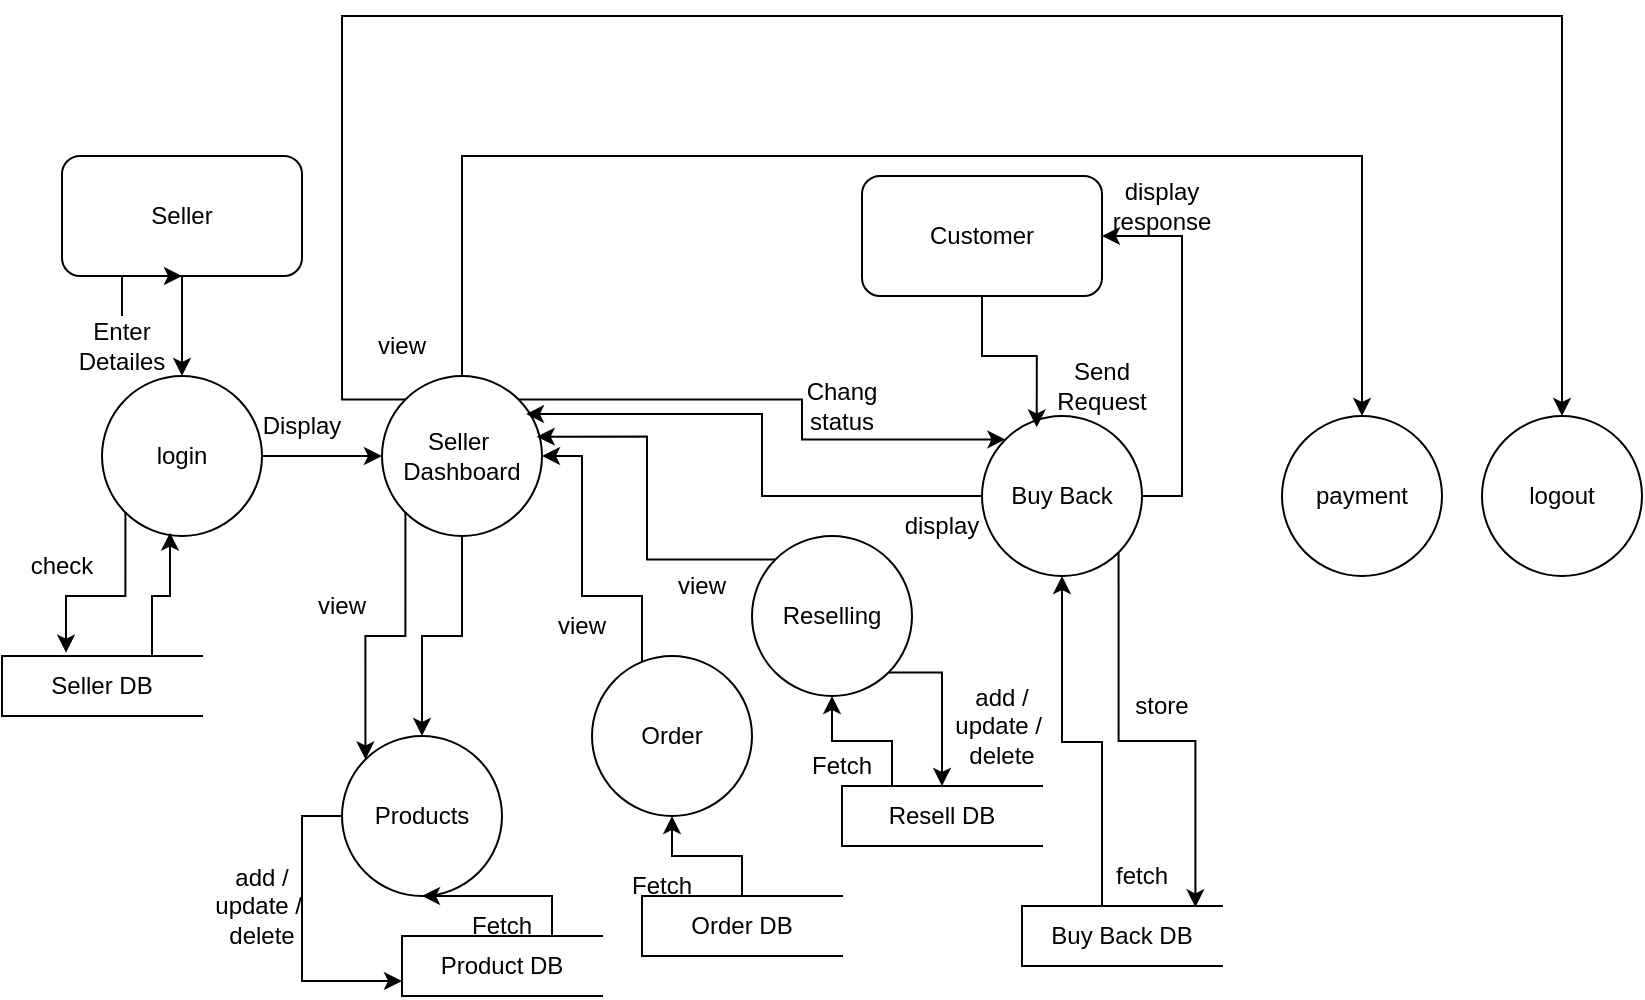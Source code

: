 <mxfile version="24.7.8">
  <diagram name="Page-1" id="DtThUZp2GI6F0C5K0l1S">
    <mxGraphModel dx="1020" dy="496" grid="1" gridSize="10" guides="1" tooltips="1" connect="1" arrows="1" fold="1" page="1" pageScale="1" pageWidth="850" pageHeight="1100" math="0" shadow="0">
      <root>
        <mxCell id="0" />
        <mxCell id="1" parent="0" />
        <mxCell id="3IbMD9qt2GUTavFWl-AV-3" style="edgeStyle=orthogonalEdgeStyle;rounded=0;orthogonalLoop=1;jettySize=auto;html=1;exitX=0.5;exitY=1;exitDx=0;exitDy=0;entryX=0.5;entryY=0;entryDx=0;entryDy=0;" edge="1" parent="1" source="3IbMD9qt2GUTavFWl-AV-1" target="3IbMD9qt2GUTavFWl-AV-2">
          <mxGeometry relative="1" as="geometry" />
        </mxCell>
        <mxCell id="3IbMD9qt2GUTavFWl-AV-1" value="Seller" style="rounded=1;whiteSpace=wrap;html=1;" vertex="1" parent="1">
          <mxGeometry x="80" y="160" width="120" height="60" as="geometry" />
        </mxCell>
        <mxCell id="3IbMD9qt2GUTavFWl-AV-13" style="edgeStyle=orthogonalEdgeStyle;rounded=0;orthogonalLoop=1;jettySize=auto;html=1;exitX=1;exitY=0.5;exitDx=0;exitDy=0;entryX=0;entryY=0.5;entryDx=0;entryDy=0;" edge="1" parent="1" source="3IbMD9qt2GUTavFWl-AV-2" target="3IbMD9qt2GUTavFWl-AV-12">
          <mxGeometry relative="1" as="geometry" />
        </mxCell>
        <mxCell id="3IbMD9qt2GUTavFWl-AV-2" value="login" style="ellipse;whiteSpace=wrap;html=1;aspect=fixed;" vertex="1" parent="1">
          <mxGeometry x="100" y="270" width="80" height="80" as="geometry" />
        </mxCell>
        <mxCell id="3IbMD9qt2GUTavFWl-AV-10" value="" style="edgeStyle=orthogonalEdgeStyle;rounded=0;orthogonalLoop=1;jettySize=auto;html=1;" edge="1" parent="1" source="3IbMD9qt2GUTavFWl-AV-4" target="3IbMD9qt2GUTavFWl-AV-1">
          <mxGeometry relative="1" as="geometry" />
        </mxCell>
        <mxCell id="3IbMD9qt2GUTavFWl-AV-4" value="Enter Detailes" style="text;html=1;align=center;verticalAlign=middle;whiteSpace=wrap;rounded=0;" vertex="1" parent="1">
          <mxGeometry x="80" y="240" width="60" height="30" as="geometry" />
        </mxCell>
        <mxCell id="3IbMD9qt2GUTavFWl-AV-5" value="Seller DB" style="html=1;dashed=0;whiteSpace=wrap;shape=partialRectangle;right=0;" vertex="1" parent="1">
          <mxGeometry x="50" y="410" width="100" height="30" as="geometry" />
        </mxCell>
        <mxCell id="3IbMD9qt2GUTavFWl-AV-6" style="edgeStyle=orthogonalEdgeStyle;rounded=0;orthogonalLoop=1;jettySize=auto;html=1;exitX=0;exitY=1;exitDx=0;exitDy=0;entryX=0.32;entryY=-0.056;entryDx=0;entryDy=0;entryPerimeter=0;" edge="1" parent="1" source="3IbMD9qt2GUTavFWl-AV-2" target="3IbMD9qt2GUTavFWl-AV-5">
          <mxGeometry relative="1" as="geometry" />
        </mxCell>
        <mxCell id="3IbMD9qt2GUTavFWl-AV-7" value="check" style="text;html=1;align=center;verticalAlign=middle;whiteSpace=wrap;rounded=0;" vertex="1" parent="1">
          <mxGeometry x="50" y="350" width="60" height="30" as="geometry" />
        </mxCell>
        <mxCell id="3IbMD9qt2GUTavFWl-AV-8" style="edgeStyle=orthogonalEdgeStyle;rounded=0;orthogonalLoop=1;jettySize=auto;html=1;exitX=0.75;exitY=0;exitDx=0;exitDy=0;entryX=0.425;entryY=0.979;entryDx=0;entryDy=0;entryPerimeter=0;" edge="1" parent="1" source="3IbMD9qt2GUTavFWl-AV-5" target="3IbMD9qt2GUTavFWl-AV-2">
          <mxGeometry relative="1" as="geometry" />
        </mxCell>
        <mxCell id="3IbMD9qt2GUTavFWl-AV-16" style="edgeStyle=orthogonalEdgeStyle;rounded=0;orthogonalLoop=1;jettySize=auto;html=1;exitX=0;exitY=1;exitDx=0;exitDy=0;entryX=0;entryY=0;entryDx=0;entryDy=0;" edge="1" parent="1" source="3IbMD9qt2GUTavFWl-AV-12" target="3IbMD9qt2GUTavFWl-AV-15">
          <mxGeometry relative="1" as="geometry" />
        </mxCell>
        <mxCell id="3IbMD9qt2GUTavFWl-AV-23" style="edgeStyle=orthogonalEdgeStyle;rounded=0;orthogonalLoop=1;jettySize=auto;html=1;exitX=0.5;exitY=1;exitDx=0;exitDy=0;entryX=0.5;entryY=0;entryDx=0;entryDy=0;" edge="1" parent="1" source="3IbMD9qt2GUTavFWl-AV-12" target="3IbMD9qt2GUTavFWl-AV-15">
          <mxGeometry relative="1" as="geometry" />
        </mxCell>
        <mxCell id="3IbMD9qt2GUTavFWl-AV-51" style="edgeStyle=orthogonalEdgeStyle;rounded=0;orthogonalLoop=1;jettySize=auto;html=1;exitX=1;exitY=0;exitDx=0;exitDy=0;entryX=0;entryY=0;entryDx=0;entryDy=0;" edge="1" parent="1" source="3IbMD9qt2GUTavFWl-AV-12" target="3IbMD9qt2GUTavFWl-AV-40">
          <mxGeometry relative="1" as="geometry">
            <Array as="points">
              <mxPoint x="450" y="282" />
              <mxPoint x="450" y="302" />
            </Array>
          </mxGeometry>
        </mxCell>
        <mxCell id="3IbMD9qt2GUTavFWl-AV-58" style="edgeStyle=orthogonalEdgeStyle;rounded=0;orthogonalLoop=1;jettySize=auto;html=1;exitX=0.5;exitY=0;exitDx=0;exitDy=0;entryX=0.5;entryY=0;entryDx=0;entryDy=0;" edge="1" parent="1" source="3IbMD9qt2GUTavFWl-AV-12" target="3IbMD9qt2GUTavFWl-AV-57">
          <mxGeometry relative="1" as="geometry">
            <Array as="points">
              <mxPoint x="280" y="160" />
              <mxPoint x="730" y="160" />
            </Array>
          </mxGeometry>
        </mxCell>
        <mxCell id="3IbMD9qt2GUTavFWl-AV-61" style="edgeStyle=orthogonalEdgeStyle;rounded=0;orthogonalLoop=1;jettySize=auto;html=1;exitX=0;exitY=0;exitDx=0;exitDy=0;entryX=0.5;entryY=0;entryDx=0;entryDy=0;" edge="1" parent="1" source="3IbMD9qt2GUTavFWl-AV-12" target="3IbMD9qt2GUTavFWl-AV-60">
          <mxGeometry relative="1" as="geometry">
            <Array as="points">
              <mxPoint x="220" y="282" />
              <mxPoint x="220" y="90" />
              <mxPoint x="830" y="90" />
            </Array>
          </mxGeometry>
        </mxCell>
        <mxCell id="3IbMD9qt2GUTavFWl-AV-12" value="Seller&amp;nbsp;&lt;div&gt;Dashboard&lt;/div&gt;" style="ellipse;whiteSpace=wrap;html=1;aspect=fixed;" vertex="1" parent="1">
          <mxGeometry x="240" y="270" width="80" height="80" as="geometry" />
        </mxCell>
        <mxCell id="3IbMD9qt2GUTavFWl-AV-14" value="Display" style="text;html=1;align=center;verticalAlign=middle;whiteSpace=wrap;rounded=0;" vertex="1" parent="1">
          <mxGeometry x="170" y="280" width="60" height="30" as="geometry" />
        </mxCell>
        <mxCell id="3IbMD9qt2GUTavFWl-AV-21" style="edgeStyle=orthogonalEdgeStyle;rounded=0;orthogonalLoop=1;jettySize=auto;html=1;exitX=0;exitY=0.5;exitDx=0;exitDy=0;entryX=0;entryY=0.75;entryDx=0;entryDy=0;" edge="1" parent="1" source="3IbMD9qt2GUTavFWl-AV-15" target="3IbMD9qt2GUTavFWl-AV-18">
          <mxGeometry relative="1" as="geometry" />
        </mxCell>
        <mxCell id="3IbMD9qt2GUTavFWl-AV-15" value="Products" style="ellipse;whiteSpace=wrap;html=1;aspect=fixed;" vertex="1" parent="1">
          <mxGeometry x="220" y="450" width="80" height="80" as="geometry" />
        </mxCell>
        <mxCell id="3IbMD9qt2GUTavFWl-AV-17" value="view" style="text;html=1;align=center;verticalAlign=middle;whiteSpace=wrap;rounded=0;" vertex="1" parent="1">
          <mxGeometry x="190" y="370" width="60" height="30" as="geometry" />
        </mxCell>
        <mxCell id="3IbMD9qt2GUTavFWl-AV-19" style="edgeStyle=orthogonalEdgeStyle;rounded=0;orthogonalLoop=1;jettySize=auto;html=1;exitX=0.75;exitY=0;exitDx=0;exitDy=0;entryX=0.5;entryY=1;entryDx=0;entryDy=0;" edge="1" parent="1" source="3IbMD9qt2GUTavFWl-AV-18" target="3IbMD9qt2GUTavFWl-AV-15">
          <mxGeometry relative="1" as="geometry" />
        </mxCell>
        <mxCell id="3IbMD9qt2GUTavFWl-AV-18" value="Product DB" style="html=1;dashed=0;whiteSpace=wrap;shape=partialRectangle;right=0;" vertex="1" parent="1">
          <mxGeometry x="250" y="550" width="100" height="30" as="geometry" />
        </mxCell>
        <mxCell id="3IbMD9qt2GUTavFWl-AV-20" value="Fetch" style="text;html=1;align=center;verticalAlign=middle;whiteSpace=wrap;rounded=0;" vertex="1" parent="1">
          <mxGeometry x="270" y="530" width="60" height="30" as="geometry" />
        </mxCell>
        <mxCell id="3IbMD9qt2GUTavFWl-AV-22" value="add / update /&amp;nbsp;&lt;div&gt;delete&lt;/div&gt;" style="text;html=1;align=center;verticalAlign=middle;whiteSpace=wrap;rounded=0;" vertex="1" parent="1">
          <mxGeometry x="150" y="520" width="60" height="30" as="geometry" />
        </mxCell>
        <mxCell id="3IbMD9qt2GUTavFWl-AV-28" style="edgeStyle=orthogonalEdgeStyle;rounded=0;orthogonalLoop=1;jettySize=auto;html=1;exitX=0;exitY=0;exitDx=0;exitDy=0;entryX=1;entryY=0.5;entryDx=0;entryDy=0;" edge="1" parent="1" source="3IbMD9qt2GUTavFWl-AV-25" target="3IbMD9qt2GUTavFWl-AV-12">
          <mxGeometry relative="1" as="geometry">
            <Array as="points">
              <mxPoint x="370" y="422" />
              <mxPoint x="370" y="380" />
              <mxPoint x="340" y="380" />
              <mxPoint x="340" y="310" />
            </Array>
          </mxGeometry>
        </mxCell>
        <mxCell id="3IbMD9qt2GUTavFWl-AV-25" value="Order" style="ellipse;whiteSpace=wrap;html=1;aspect=fixed;" vertex="1" parent="1">
          <mxGeometry x="345" y="410" width="80" height="80" as="geometry" />
        </mxCell>
        <mxCell id="3IbMD9qt2GUTavFWl-AV-27" value="view" style="text;html=1;align=center;verticalAlign=middle;whiteSpace=wrap;rounded=0;" vertex="1" parent="1">
          <mxGeometry x="310" y="380" width="60" height="30" as="geometry" />
        </mxCell>
        <mxCell id="3IbMD9qt2GUTavFWl-AV-30" style="edgeStyle=orthogonalEdgeStyle;rounded=0;orthogonalLoop=1;jettySize=auto;html=1;exitX=0.5;exitY=0;exitDx=0;exitDy=0;entryX=0.5;entryY=1;entryDx=0;entryDy=0;" edge="1" parent="1" source="3IbMD9qt2GUTavFWl-AV-29" target="3IbMD9qt2GUTavFWl-AV-25">
          <mxGeometry relative="1" as="geometry" />
        </mxCell>
        <mxCell id="3IbMD9qt2GUTavFWl-AV-29" value="Order DB" style="html=1;dashed=0;whiteSpace=wrap;shape=partialRectangle;right=0;" vertex="1" parent="1">
          <mxGeometry x="370" y="530" width="100" height="30" as="geometry" />
        </mxCell>
        <mxCell id="3IbMD9qt2GUTavFWl-AV-31" value="Fetch" style="text;html=1;align=center;verticalAlign=middle;whiteSpace=wrap;rounded=0;" vertex="1" parent="1">
          <mxGeometry x="350" y="510" width="60" height="30" as="geometry" />
        </mxCell>
        <mxCell id="3IbMD9qt2GUTavFWl-AV-38" style="edgeStyle=orthogonalEdgeStyle;rounded=0;orthogonalLoop=1;jettySize=auto;html=1;exitX=1;exitY=1;exitDx=0;exitDy=0;entryX=0.5;entryY=0;entryDx=0;entryDy=0;" edge="1" parent="1" source="3IbMD9qt2GUTavFWl-AV-32" target="3IbMD9qt2GUTavFWl-AV-33">
          <mxGeometry relative="1" as="geometry">
            <Array as="points">
              <mxPoint x="520" y="418" />
            </Array>
          </mxGeometry>
        </mxCell>
        <mxCell id="3IbMD9qt2GUTavFWl-AV-32" value="Reselling" style="ellipse;whiteSpace=wrap;html=1;aspect=fixed;" vertex="1" parent="1">
          <mxGeometry x="425" y="350" width="80" height="80" as="geometry" />
        </mxCell>
        <mxCell id="3IbMD9qt2GUTavFWl-AV-34" style="edgeStyle=orthogonalEdgeStyle;rounded=0;orthogonalLoop=1;jettySize=auto;html=1;exitX=0.25;exitY=0;exitDx=0;exitDy=0;entryX=0.5;entryY=1;entryDx=0;entryDy=0;" edge="1" parent="1" source="3IbMD9qt2GUTavFWl-AV-33" target="3IbMD9qt2GUTavFWl-AV-32">
          <mxGeometry relative="1" as="geometry" />
        </mxCell>
        <mxCell id="3IbMD9qt2GUTavFWl-AV-33" value="Resell DB" style="html=1;dashed=0;whiteSpace=wrap;shape=partialRectangle;right=0;" vertex="1" parent="1">
          <mxGeometry x="470" y="475" width="100" height="30" as="geometry" />
        </mxCell>
        <mxCell id="3IbMD9qt2GUTavFWl-AV-35" value="Fetch" style="text;html=1;align=center;verticalAlign=middle;whiteSpace=wrap;rounded=0;" vertex="1" parent="1">
          <mxGeometry x="440" y="450" width="60" height="30" as="geometry" />
        </mxCell>
        <mxCell id="3IbMD9qt2GUTavFWl-AV-36" style="edgeStyle=orthogonalEdgeStyle;rounded=0;orthogonalLoop=1;jettySize=auto;html=1;exitX=0;exitY=0;exitDx=0;exitDy=0;entryX=0.967;entryY=0.379;entryDx=0;entryDy=0;entryPerimeter=0;" edge="1" parent="1" source="3IbMD9qt2GUTavFWl-AV-32" target="3IbMD9qt2GUTavFWl-AV-12">
          <mxGeometry relative="1" as="geometry" />
        </mxCell>
        <mxCell id="3IbMD9qt2GUTavFWl-AV-37" value="view" style="text;html=1;align=center;verticalAlign=middle;whiteSpace=wrap;rounded=0;" vertex="1" parent="1">
          <mxGeometry x="370" y="360" width="60" height="30" as="geometry" />
        </mxCell>
        <mxCell id="3IbMD9qt2GUTavFWl-AV-39" value="add / update /&amp;nbsp;&lt;div&gt;delete&lt;/div&gt;" style="text;html=1;align=center;verticalAlign=middle;whiteSpace=wrap;rounded=0;" vertex="1" parent="1">
          <mxGeometry x="520" y="430" width="60" height="30" as="geometry" />
        </mxCell>
        <mxCell id="3IbMD9qt2GUTavFWl-AV-55" style="edgeStyle=orthogonalEdgeStyle;rounded=0;orthogonalLoop=1;jettySize=auto;html=1;exitX=1;exitY=0.5;exitDx=0;exitDy=0;entryX=1;entryY=0.5;entryDx=0;entryDy=0;" edge="1" parent="1" source="3IbMD9qt2GUTavFWl-AV-40" target="3IbMD9qt2GUTavFWl-AV-41">
          <mxGeometry relative="1" as="geometry" />
        </mxCell>
        <mxCell id="3IbMD9qt2GUTavFWl-AV-40" value="Buy Back" style="ellipse;whiteSpace=wrap;html=1;aspect=fixed;" vertex="1" parent="1">
          <mxGeometry x="540" y="290" width="80" height="80" as="geometry" />
        </mxCell>
        <mxCell id="3IbMD9qt2GUTavFWl-AV-41" value="Customer" style="rounded=1;whiteSpace=wrap;html=1;" vertex="1" parent="1">
          <mxGeometry x="480" y="170" width="120" height="60" as="geometry" />
        </mxCell>
        <mxCell id="3IbMD9qt2GUTavFWl-AV-42" style="edgeStyle=orthogonalEdgeStyle;rounded=0;orthogonalLoop=1;jettySize=auto;html=1;exitX=0.5;exitY=1;exitDx=0;exitDy=0;entryX=0.342;entryY=0.071;entryDx=0;entryDy=0;entryPerimeter=0;" edge="1" parent="1" source="3IbMD9qt2GUTavFWl-AV-41" target="3IbMD9qt2GUTavFWl-AV-40">
          <mxGeometry relative="1" as="geometry" />
        </mxCell>
        <mxCell id="3IbMD9qt2GUTavFWl-AV-43" value="Send Request" style="text;html=1;align=center;verticalAlign=middle;whiteSpace=wrap;rounded=0;" vertex="1" parent="1">
          <mxGeometry x="570" y="260" width="60" height="30" as="geometry" />
        </mxCell>
        <mxCell id="3IbMD9qt2GUTavFWl-AV-47" style="edgeStyle=orthogonalEdgeStyle;rounded=0;orthogonalLoop=1;jettySize=auto;html=1;exitX=0.5;exitY=0;exitDx=0;exitDy=0;entryX=0.5;entryY=1;entryDx=0;entryDy=0;" edge="1" parent="1" source="3IbMD9qt2GUTavFWl-AV-44" target="3IbMD9qt2GUTavFWl-AV-40">
          <mxGeometry relative="1" as="geometry">
            <Array as="points">
              <mxPoint x="600" y="535" />
              <mxPoint x="600" y="453" />
              <mxPoint x="580" y="453" />
            </Array>
          </mxGeometry>
        </mxCell>
        <mxCell id="3IbMD9qt2GUTavFWl-AV-44" value="Buy Back DB" style="html=1;dashed=0;whiteSpace=wrap;shape=partialRectangle;right=0;" vertex="1" parent="1">
          <mxGeometry x="560" y="535" width="100" height="30" as="geometry" />
        </mxCell>
        <mxCell id="3IbMD9qt2GUTavFWl-AV-45" style="edgeStyle=orthogonalEdgeStyle;rounded=0;orthogonalLoop=1;jettySize=auto;html=1;exitX=1;exitY=1;exitDx=0;exitDy=0;entryX=0.867;entryY=0.022;entryDx=0;entryDy=0;entryPerimeter=0;" edge="1" parent="1" source="3IbMD9qt2GUTavFWl-AV-40" target="3IbMD9qt2GUTavFWl-AV-44">
          <mxGeometry relative="1" as="geometry" />
        </mxCell>
        <mxCell id="3IbMD9qt2GUTavFWl-AV-46" value="store" style="text;html=1;align=center;verticalAlign=middle;whiteSpace=wrap;rounded=0;" vertex="1" parent="1">
          <mxGeometry x="600" y="420" width="60" height="30" as="geometry" />
        </mxCell>
        <mxCell id="3IbMD9qt2GUTavFWl-AV-48" value="fetch" style="text;html=1;align=center;verticalAlign=middle;whiteSpace=wrap;rounded=0;" vertex="1" parent="1">
          <mxGeometry x="590" y="505" width="60" height="30" as="geometry" />
        </mxCell>
        <mxCell id="3IbMD9qt2GUTavFWl-AV-49" style="edgeStyle=orthogonalEdgeStyle;rounded=0;orthogonalLoop=1;jettySize=auto;html=1;exitX=0;exitY=0.5;exitDx=0;exitDy=0;entryX=0.9;entryY=0.238;entryDx=0;entryDy=0;entryPerimeter=0;" edge="1" parent="1" source="3IbMD9qt2GUTavFWl-AV-40" target="3IbMD9qt2GUTavFWl-AV-12">
          <mxGeometry relative="1" as="geometry" />
        </mxCell>
        <mxCell id="3IbMD9qt2GUTavFWl-AV-50" value="display" style="text;html=1;align=center;verticalAlign=middle;whiteSpace=wrap;rounded=0;" vertex="1" parent="1">
          <mxGeometry x="490" y="330" width="60" height="30" as="geometry" />
        </mxCell>
        <mxCell id="3IbMD9qt2GUTavFWl-AV-52" value="Chang status" style="text;html=1;align=center;verticalAlign=middle;whiteSpace=wrap;rounded=0;" vertex="1" parent="1">
          <mxGeometry x="440" y="270" width="60" height="30" as="geometry" />
        </mxCell>
        <mxCell id="3IbMD9qt2GUTavFWl-AV-56" value="display response" style="text;html=1;align=center;verticalAlign=middle;whiteSpace=wrap;rounded=0;" vertex="1" parent="1">
          <mxGeometry x="600" y="170" width="60" height="30" as="geometry" />
        </mxCell>
        <mxCell id="3IbMD9qt2GUTavFWl-AV-57" value="payment" style="ellipse;whiteSpace=wrap;html=1;aspect=fixed;" vertex="1" parent="1">
          <mxGeometry x="690" y="290" width="80" height="80" as="geometry" />
        </mxCell>
        <mxCell id="3IbMD9qt2GUTavFWl-AV-59" value="view" style="text;html=1;align=center;verticalAlign=middle;whiteSpace=wrap;rounded=0;" vertex="1" parent="1">
          <mxGeometry x="220" y="240" width="60" height="30" as="geometry" />
        </mxCell>
        <mxCell id="3IbMD9qt2GUTavFWl-AV-60" value="logout" style="ellipse;whiteSpace=wrap;html=1;aspect=fixed;" vertex="1" parent="1">
          <mxGeometry x="790" y="290" width="80" height="80" as="geometry" />
        </mxCell>
      </root>
    </mxGraphModel>
  </diagram>
</mxfile>
